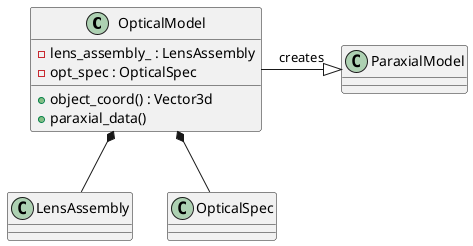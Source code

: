 @startuml model

class OpticalModel {
    - lens_assembly_ : LensAssembly
    - opt_spec : OpticalSpec

    + object_coord() : Vector3d
    + paraxial_data()
}

class LensAssembly
class OpticalSpec

class ParaxialModel

OpticalModel -right--|> ParaxialModel : creates
OpticalModel *-- LensAssembly
OpticalModel *-- OpticalSpec


@enduml

